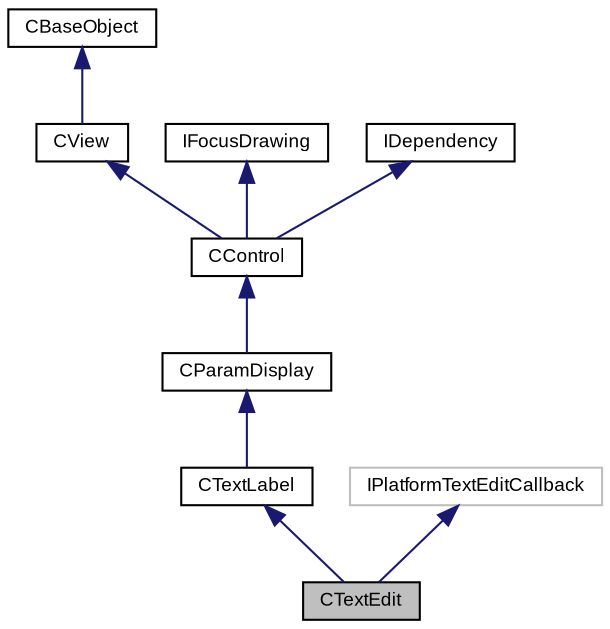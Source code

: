 digraph "CTextEdit"
{
  bgcolor="transparent";
  edge [fontname="Arial",fontsize="9",labelfontname="Arial",labelfontsize="9"];
  node [fontname="Arial",fontsize="9",shape=record];
  Node1 [label="CTextEdit",height=0.2,width=0.4,color="black", fillcolor="grey75", style="filled" fontcolor="black"];
  Node2 -> Node1 [dir="back",color="midnightblue",fontsize="9",style="solid",fontname="Arial"];
  Node2 [label="CTextLabel",height=0.2,width=0.4,color="black",URL="$class_v_s_t_g_u_i_1_1_c_text_label.html",tooltip="a text label "];
  Node3 -> Node2 [dir="back",color="midnightblue",fontsize="9",style="solid",fontname="Arial"];
  Node3 [label="CParamDisplay",height=0.2,width=0.4,color="black",URL="$class_v_s_t_g_u_i_1_1_c_param_display.html",tooltip="a parameter display "];
  Node4 -> Node3 [dir="back",color="midnightblue",fontsize="9",style="solid",fontname="Arial"];
  Node4 [label="CControl",height=0.2,width=0.4,color="black",URL="$class_v_s_t_g_u_i_1_1_c_control.html",tooltip="base class of all VSTGUI controls "];
  Node5 -> Node4 [dir="back",color="midnightblue",fontsize="9",style="solid",fontname="Arial"];
  Node5 [label="CView",height=0.2,width=0.4,color="black",URL="$class_v_s_t_g_u_i_1_1_c_view.html",tooltip="Base Class of all view objects. "];
  Node6 -> Node5 [dir="back",color="midnightblue",fontsize="9",style="solid",fontname="Arial"];
  Node6 [label="CBaseObject",height=0.2,width=0.4,color="black",URL="$class_v_s_t_g_u_i_1_1_c_base_object.html",tooltip="Base Object with reference counter. "];
  Node7 -> Node4 [dir="back",color="midnightblue",fontsize="9",style="solid",fontname="Arial"];
  Node7 [label="IFocusDrawing",height=0.2,width=0.4,color="black",URL="$class_v_s_t_g_u_i_1_1_i_focus_drawing.html",tooltip="Custom focus drawing interface. "];
  Node8 -> Node4 [dir="back",color="midnightblue",fontsize="9",style="solid",fontname="Arial"];
  Node8 [label="IDependency",height=0.2,width=0.4,color="black",URL="$class_v_s_t_g_u_i_1_1_i_dependency.html",tooltip="simple dependency between objects. "];
  Node9 -> Node1 [dir="back",color="midnightblue",fontsize="9",style="solid",fontname="Arial"];
  Node9 [label="IPlatformTextEditCallback",height=0.2,width=0.4,color="grey75"];
}
